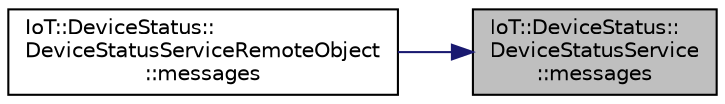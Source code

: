 digraph "IoT::DeviceStatus::DeviceStatusService::messages"
{
 // LATEX_PDF_SIZE
  edge [fontname="Helvetica",fontsize="10",labelfontname="Helvetica",labelfontsize="10"];
  node [fontname="Helvetica",fontsize="10",shape=record];
  rankdir="RL";
  Node1 [label="IoT::DeviceStatus::\lDeviceStatusService\l::messages",height=0.2,width=0.4,color="black", fillcolor="grey75", style="filled", fontcolor="black",tooltip=" "];
  Node1 -> Node2 [dir="back",color="midnightblue",fontsize="10",style="solid",fontname="Helvetica"];
  Node2 [label="IoT::DeviceStatus::\lDeviceStatusServiceRemoteObject\l::messages",height=0.2,width=0.4,color="black", fillcolor="white", style="filled",URL="$classIoT_1_1DeviceStatus_1_1DeviceStatusServiceRemoteObject.html#a93f163c186446183a298f2784a1e6667",tooltip=" "];
}
